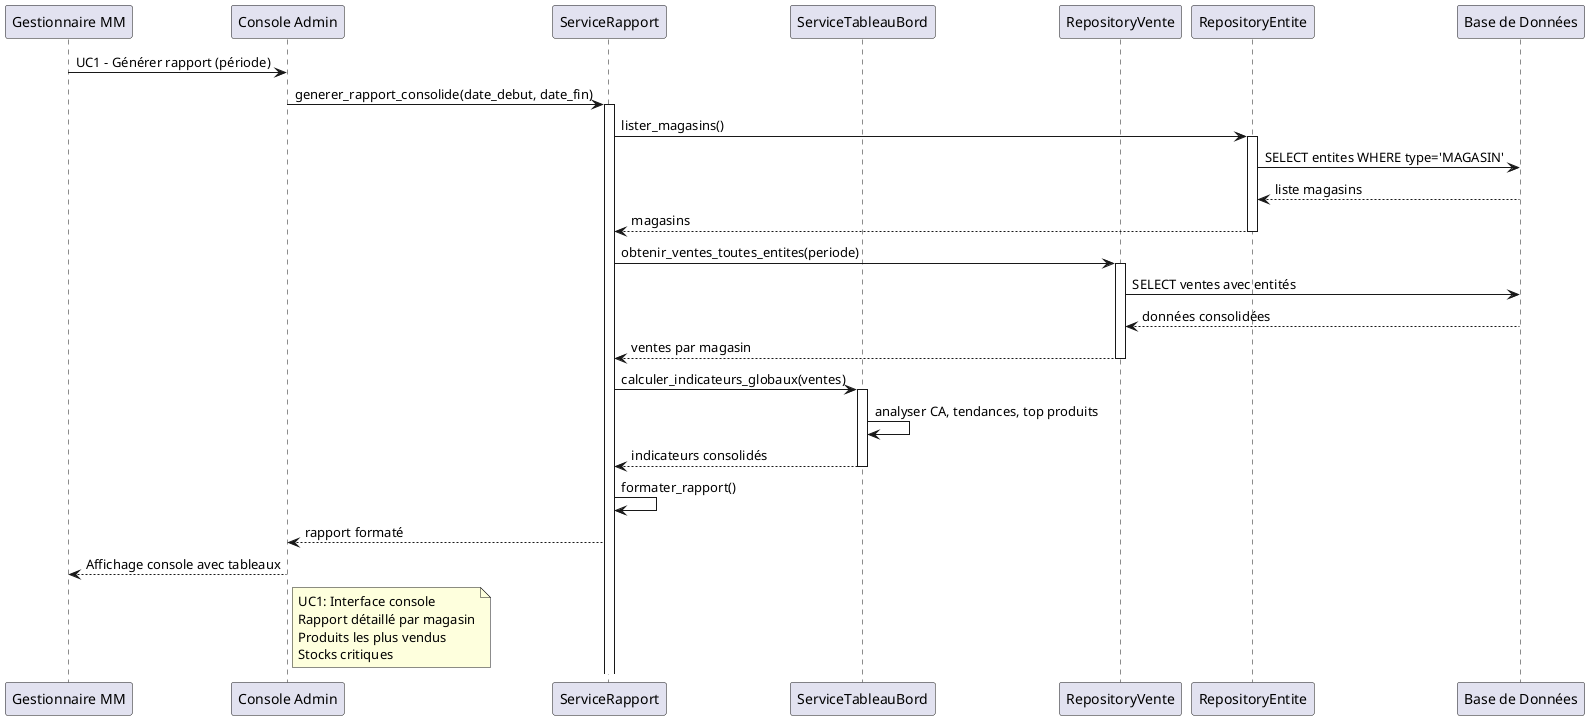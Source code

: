 @startuml
participant "Gestionnaire MM" as GM
participant "Console Admin" as UI
participant "ServiceRapport" as SR
participant "ServiceTableauBord" as STB
participant "RepositoryVente" as RV
participant "RepositoryEntite" as RE
participant "Base de Données" as BD

GM -> UI: UC1 - Générer rapport (période)
UI -> SR: generer_rapport_consolide(date_debut, date_fin)
activate SR

SR -> RE: lister_magasins()
activate RE
RE -> BD: SELECT entites WHERE type='MAGASIN'
BD --> RE: liste magasins
RE --> SR: magasins
deactivate RE

SR -> RV: obtenir_ventes_toutes_entites(periode)
activate RV
RV -> BD: SELECT ventes avec entités
BD --> RV: données consolidées
RV --> SR: ventes par magasin
deactivate RV

SR -> STB: calculer_indicateurs_globaux(ventes)
activate STB
STB -> STB: analyser CA, tendances, top produits
STB --> SR: indicateurs consolidés
deactivate STB

SR -> SR: formater_rapport()
SR --> UI: rapport formaté
UI --> GM: Affichage console avec tableaux

note right of UI
  UC1: Interface console
  Rapport détaillé par magasin
  Produits les plus vendus
  Stocks critiques
end note

@enduml 